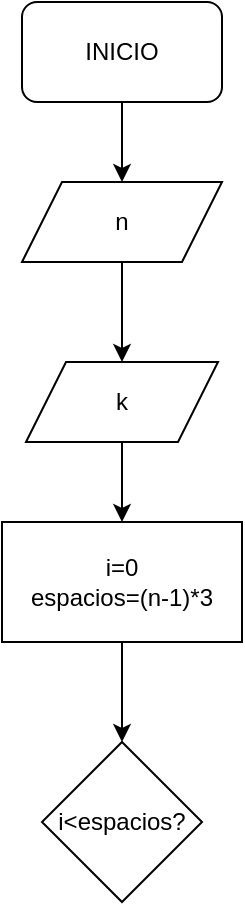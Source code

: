 <mxfile version="24.4.0" type="github">
  <diagram name="Página-1" id="NTM6ZRE31FQlUWxQkQaO">
    <mxGraphModel dx="1120" dy="434" grid="1" gridSize="10" guides="1" tooltips="1" connect="1" arrows="1" fold="1" page="1" pageScale="1" pageWidth="827" pageHeight="1169" math="0" shadow="0">
      <root>
        <mxCell id="0" />
        <mxCell id="1" parent="0" />
        <mxCell id="482RQHmZpYNNjQigC8fJ-3" value="" style="edgeStyle=orthogonalEdgeStyle;rounded=0;orthogonalLoop=1;jettySize=auto;html=1;" edge="1" parent="1" source="482RQHmZpYNNjQigC8fJ-1" target="482RQHmZpYNNjQigC8fJ-2">
          <mxGeometry relative="1" as="geometry" />
        </mxCell>
        <mxCell id="482RQHmZpYNNjQigC8fJ-1" value="INICIO" style="rounded=1;whiteSpace=wrap;html=1;" vertex="1" parent="1">
          <mxGeometry x="364" y="40" width="100" height="50" as="geometry" />
        </mxCell>
        <mxCell id="482RQHmZpYNNjQigC8fJ-5" value="" style="edgeStyle=orthogonalEdgeStyle;rounded=0;orthogonalLoop=1;jettySize=auto;html=1;" edge="1" parent="1" source="482RQHmZpYNNjQigC8fJ-2" target="482RQHmZpYNNjQigC8fJ-4">
          <mxGeometry relative="1" as="geometry" />
        </mxCell>
        <mxCell id="482RQHmZpYNNjQigC8fJ-2" value="n" style="shape=parallelogram;perimeter=parallelogramPerimeter;whiteSpace=wrap;html=1;fixedSize=1;" vertex="1" parent="1">
          <mxGeometry x="364" y="130" width="100" height="40" as="geometry" />
        </mxCell>
        <mxCell id="482RQHmZpYNNjQigC8fJ-7" value="" style="edgeStyle=orthogonalEdgeStyle;rounded=0;orthogonalLoop=1;jettySize=auto;html=1;" edge="1" parent="1" source="482RQHmZpYNNjQigC8fJ-4" target="482RQHmZpYNNjQigC8fJ-6">
          <mxGeometry relative="1" as="geometry" />
        </mxCell>
        <mxCell id="482RQHmZpYNNjQigC8fJ-4" value="k" style="shape=parallelogram;perimeter=parallelogramPerimeter;whiteSpace=wrap;html=1;fixedSize=1;" vertex="1" parent="1">
          <mxGeometry x="366" y="220" width="96" height="40" as="geometry" />
        </mxCell>
        <mxCell id="482RQHmZpYNNjQigC8fJ-9" value="" style="edgeStyle=orthogonalEdgeStyle;rounded=0;orthogonalLoop=1;jettySize=auto;html=1;" edge="1" parent="1" source="482RQHmZpYNNjQigC8fJ-6" target="482RQHmZpYNNjQigC8fJ-8">
          <mxGeometry relative="1" as="geometry" />
        </mxCell>
        <mxCell id="482RQHmZpYNNjQigC8fJ-6" value="&lt;div&gt;i=0&lt;/div&gt;espacios=(n-1)*3" style="whiteSpace=wrap;html=1;" vertex="1" parent="1">
          <mxGeometry x="354" y="300" width="120" height="60" as="geometry" />
        </mxCell>
        <mxCell id="482RQHmZpYNNjQigC8fJ-8" value="i&amp;lt;espacios?" style="rhombus;whiteSpace=wrap;html=1;" vertex="1" parent="1">
          <mxGeometry x="374" y="410" width="80" height="80" as="geometry" />
        </mxCell>
      </root>
    </mxGraphModel>
  </diagram>
</mxfile>
